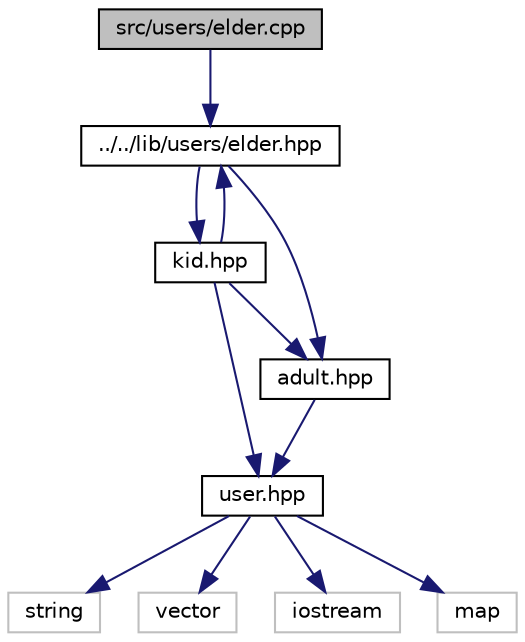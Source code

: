digraph "src/users/elder.cpp"
{
  edge [fontname="Helvetica",fontsize="10",labelfontname="Helvetica",labelfontsize="10"];
  node [fontname="Helvetica",fontsize="10",shape=record];
  Node0 [label="src/users/elder.cpp",height=0.2,width=0.4,color="black", fillcolor="grey75", style="filled", fontcolor="black"];
  Node0 -> Node1 [color="midnightblue",fontsize="10",style="solid",fontname="Helvetica"];
  Node1 [label="../../lib/users/elder.hpp",height=0.2,width=0.4,color="black", fillcolor="white", style="filled",URL="$elder_8hpp.html"];
  Node1 -> Node2 [color="midnightblue",fontsize="10",style="solid",fontname="Helvetica"];
  Node2 [label="kid.hpp",height=0.2,width=0.4,color="black", fillcolor="white", style="filled",URL="$kid_8hpp.html"];
  Node2 -> Node3 [color="midnightblue",fontsize="10",style="solid",fontname="Helvetica"];
  Node3 [label="user.hpp",height=0.2,width=0.4,color="black", fillcolor="white", style="filled",URL="$user_8hpp.html"];
  Node3 -> Node4 [color="midnightblue",fontsize="10",style="solid",fontname="Helvetica"];
  Node4 [label="string",height=0.2,width=0.4,color="grey75", fillcolor="white", style="filled"];
  Node3 -> Node5 [color="midnightblue",fontsize="10",style="solid",fontname="Helvetica"];
  Node5 [label="vector",height=0.2,width=0.4,color="grey75", fillcolor="white", style="filled"];
  Node3 -> Node6 [color="midnightblue",fontsize="10",style="solid",fontname="Helvetica"];
  Node6 [label="iostream",height=0.2,width=0.4,color="grey75", fillcolor="white", style="filled"];
  Node3 -> Node7 [color="midnightblue",fontsize="10",style="solid",fontname="Helvetica"];
  Node7 [label="map",height=0.2,width=0.4,color="grey75", fillcolor="white", style="filled"];
  Node2 -> Node8 [color="midnightblue",fontsize="10",style="solid",fontname="Helvetica"];
  Node8 [label="adult.hpp",height=0.2,width=0.4,color="black", fillcolor="white", style="filled",URL="$adult_8hpp.html"];
  Node8 -> Node3 [color="midnightblue",fontsize="10",style="solid",fontname="Helvetica"];
  Node2 -> Node1 [color="midnightblue",fontsize="10",style="solid",fontname="Helvetica"];
  Node1 -> Node8 [color="midnightblue",fontsize="10",style="solid",fontname="Helvetica"];
}

